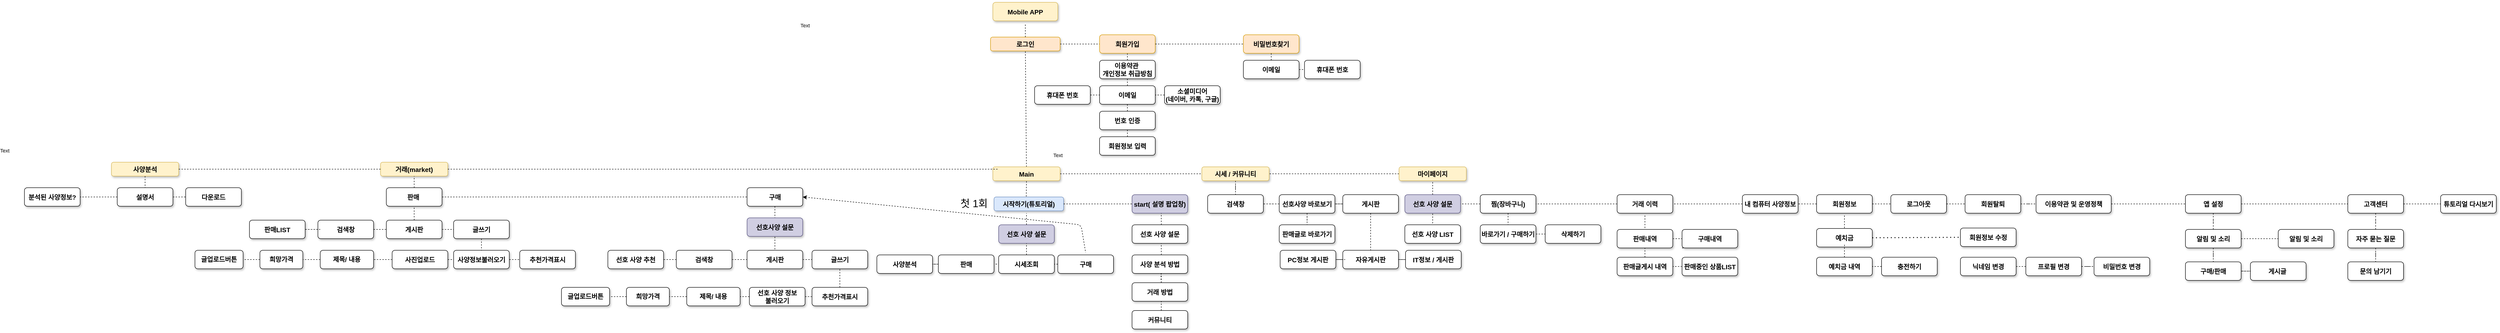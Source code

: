 <mxfile version="20.5.3" type="github">
  <diagram name="Page-1" id="97916047-d0de-89f5-080d-49f4d83e522f">
    <mxGraphModel dx="8329" dy="893" grid="1" gridSize="10" guides="1" tooltips="1" connect="1" arrows="1" fold="1" page="1" pageScale="1.5" pageWidth="1169" pageHeight="827" background="none" math="0" shadow="0">
      <root>
        <mxCell id="0" />
        <mxCell id="1" parent="0" />
        <mxCell id="eFe6NXDTMwuamUTCRNsm-122" value="" style="elbow=vertical;strokeWidth=1;endArrow=none;endFill=0;fontStyle=1;dashed=1;entryX=0.966;entryY=0.5;entryDx=0;entryDy=0;exitX=0;exitY=0.5;exitDx=0;exitDy=0;entryPerimeter=0;" parent="1" source="eFe6NXDTMwuamUTCRNsm-106" target="eFe6NXDTMwuamUTCRNsm-108" edge="1">
          <mxGeometry x="-2792.5" y="344.91" width="100" height="100" as="geometry">
            <mxPoint x="-3184.5" y="400.0" as="sourcePoint" />
            <mxPoint x="-2939.5" y="400.0" as="targetPoint" />
          </mxGeometry>
        </mxCell>
        <mxCell id="eFe6NXDTMwuamUTCRNsm-123" value="Text" style="edgeLabel;html=1;align=center;verticalAlign=middle;resizable=0;points=[];" parent="eFe6NXDTMwuamUTCRNsm-122" vertex="1" connectable="0">
          <mxGeometry relative="1" as="geometry">
            <mxPoint x="-593" y="-40" as="offset" />
          </mxGeometry>
        </mxCell>
        <mxCell id="eFe6NXDTMwuamUTCRNsm-222" value="" style="elbow=vertical;strokeWidth=1;endArrow=none;endFill=0;fontStyle=1;dashed=1;entryX=0.5;entryY=0;entryDx=0;entryDy=0;" parent="1" target="eFe6NXDTMwuamUTCRNsm-221" edge="1">
          <mxGeometry x="-3505" y="105.5" width="100" height="100" as="geometry">
            <mxPoint x="-2452" y="470.0" as="sourcePoint" />
            <mxPoint x="-2652" y="550" as="targetPoint" />
          </mxGeometry>
        </mxCell>
        <mxCell id="-y-6kwbR0MdfTHLYepOf-39" value="" style="edgeStyle=orthogonalEdgeStyle;rounded=0;orthogonalLoop=1;jettySize=auto;html=1;dashed=1;endArrow=none;endFill=0;" edge="1" parent="1">
          <mxGeometry relative="1" as="geometry">
            <mxPoint x="-3385" y="584.83" as="sourcePoint" />
            <mxPoint x="-3397.5" y="584.83" as="targetPoint" />
          </mxGeometry>
        </mxCell>
        <mxCell id="2" value="Mobile APP" style="rounded=1;fillColor=#fff2cc;strokeColor=#d6b656;shadow=1;fontStyle=1;fontSize=14;" parent="1" vertex="1">
          <mxGeometry x="-3400" y="20" width="140" height="40" as="geometry" />
        </mxCell>
        <mxCell id="3" value="로그인" style="rounded=1;shadow=1;fontStyle=1;fontSize=14;fillColor=#ffe6cc;strokeColor=#d79b00;" parent="1" vertex="1">
          <mxGeometry x="-3405" y="95" width="150" height="30" as="geometry" />
        </mxCell>
        <mxCell id="eFe6NXDTMwuamUTCRNsm-61" value="" style="edgeStyle=none;rounded=0;orthogonalLoop=1;jettySize=auto;html=1;dashed=1;strokeWidth=1;endArrow=none;endFill=0;" parent="1" source="4" target="3" edge="1">
          <mxGeometry relative="1" as="geometry" />
        </mxCell>
        <mxCell id="4" value="Main" style="rounded=1;fillColor=#fff2cc;strokeColor=#d6b656;shadow=1;fontStyle=1;fontSize=14;" parent="1" vertex="1">
          <mxGeometry x="-3400" y="375" width="145" height="30" as="geometry" />
        </mxCell>
        <mxCell id="33" value="" style="elbow=vertical;strokeWidth=1;endArrow=none;endFill=0;fontStyle=1;dashed=1;entryX=0;entryY=0.5;entryDx=0;entryDy=0;exitX=1;exitY=0.5;exitDx=0;exitDy=0;" parent="1" source="3" target="7" edge="1">
          <mxGeometry x="-3468" y="100.5" width="100" height="100" as="geometry">
            <mxPoint x="-3180" y="165" as="sourcePoint" />
            <mxPoint x="-3368" y="100.5" as="targetPoint" />
          </mxGeometry>
        </mxCell>
        <mxCell id="eFe6NXDTMwuamUTCRNsm-56" value="Text" style="edgeLabel;html=1;align=center;verticalAlign=middle;resizable=0;points=[];" parent="33" vertex="1" connectable="0">
          <mxGeometry relative="1" as="geometry">
            <mxPoint x="-593" y="-40" as="offset" />
          </mxGeometry>
        </mxCell>
        <mxCell id="eFe6NXDTMwuamUTCRNsm-90" value="" style="edgeStyle=none;rounded=0;orthogonalLoop=1;jettySize=auto;html=1;dashed=1;strokeWidth=1;endArrow=none;endFill=0;" parent="1" source="7" target="eFe6NXDTMwuamUTCRNsm-88" edge="1">
          <mxGeometry relative="1" as="geometry" />
        </mxCell>
        <mxCell id="7" value="회원가입" style="rounded=1;shadow=1;fontStyle=1;fontSize=14;fillColor=#ffe6cc;strokeColor=#d79b00;" parent="1" vertex="1">
          <mxGeometry x="-3170" y="90" width="120" height="40" as="geometry" />
        </mxCell>
        <mxCell id="eFe6NXDTMwuamUTCRNsm-62" value="" style="edgeStyle=none;rounded=0;orthogonalLoop=1;jettySize=auto;html=1;dashed=1;strokeWidth=1;endArrow=none;endFill=0;entryX=0.5;entryY=1;entryDx=0;entryDy=0;" parent="1" source="3" edge="1">
          <mxGeometry relative="1" as="geometry">
            <mxPoint x="-3320" y="170" as="sourcePoint" />
            <mxPoint x="-3330" y="65" as="targetPoint" />
          </mxGeometry>
        </mxCell>
        <mxCell id="eFe6NXDTMwuamUTCRNsm-63" value="시작하기(튜토리얼)" style="rounded=1;shadow=1;fontStyle=1;fontSize=14;fillColor=#dae8fc;strokeColor=#6c8ebf;" parent="1" vertex="1">
          <mxGeometry x="-3397.5" y="440" width="150" height="30" as="geometry" />
        </mxCell>
        <mxCell id="eFe6NXDTMwuamUTCRNsm-64" value="" style="elbow=vertical;strokeWidth=1;endArrow=none;endFill=0;fontStyle=1;dashed=1;entryX=0;entryY=0.5;entryDx=0;entryDy=0;exitX=1;exitY=0.5;exitDx=0;exitDy=0;" parent="1" source="eFe6NXDTMwuamUTCRNsm-63" target="eFe6NXDTMwuamUTCRNsm-66" edge="1">
          <mxGeometry x="-3455.5" y="325.5" width="100" height="100" as="geometry">
            <mxPoint x="-3242.5" y="335" as="sourcePoint" />
            <mxPoint x="-3355.5" y="325.5" as="targetPoint" />
          </mxGeometry>
        </mxCell>
        <mxCell id="eFe6NXDTMwuamUTCRNsm-66" value="start( 설명 팝업창)" style="rounded=1;shadow=1;fontStyle=1;fontSize=14;fillColor=#d0cee2;strokeColor=#56517e;" parent="1" vertex="1">
          <mxGeometry x="-3100" y="435" width="120" height="40" as="geometry" />
        </mxCell>
        <mxCell id="eFe6NXDTMwuamUTCRNsm-67" value="선호 사양 설문" style="rounded=1;shadow=1;fontStyle=1;fontSize=14;" parent="1" vertex="1">
          <mxGeometry x="-3100" y="500" width="120" height="40" as="geometry" />
        </mxCell>
        <mxCell id="eFe6NXDTMwuamUTCRNsm-74" value="" style="edgeStyle=none;rounded=0;orthogonalLoop=1;jettySize=auto;html=1;dashed=1;strokeWidth=1;endArrow=none;endFill=0;" parent="1" edge="1">
          <mxGeometry relative="1" as="geometry">
            <mxPoint x="-3037" y="605.0" as="targetPoint" />
            <mxPoint x="-3037" y="625" as="sourcePoint" />
          </mxGeometry>
        </mxCell>
        <mxCell id="eFe6NXDTMwuamUTCRNsm-68" value="거래 방법" style="rounded=1;shadow=1;fontStyle=1;fontSize=14;" parent="1" vertex="1">
          <mxGeometry x="-3100" y="625" width="120" height="40" as="geometry" />
        </mxCell>
        <mxCell id="eFe6NXDTMwuamUTCRNsm-69" value="커뮤니티" style="rounded=1;shadow=1;fontStyle=1;fontSize=14;" parent="1" vertex="1">
          <mxGeometry x="-3100" y="685" width="120" height="40" as="geometry" />
        </mxCell>
        <mxCell id="eFe6NXDTMwuamUTCRNsm-70" value="" style="edgeStyle=none;rounded=0;orthogonalLoop=1;jettySize=auto;html=1;dashed=1;strokeWidth=1;endArrow=none;endFill=0;entryX=0.5;entryY=1;entryDx=0;entryDy=0;exitX=0.463;exitY=-0.033;exitDx=0;exitDy=0;exitPerimeter=0;" parent="1" source="eFe6NXDTMwuamUTCRNsm-63" target="4" edge="1">
          <mxGeometry relative="1" as="geometry">
            <mxPoint x="-3317.5" y="385" as="sourcePoint" />
            <mxPoint x="-3317.5" y="350" as="targetPoint" />
          </mxGeometry>
        </mxCell>
        <mxCell id="eFe6NXDTMwuamUTCRNsm-71" value="" style="edgeStyle=none;rounded=0;orthogonalLoop=1;jettySize=auto;html=1;dashed=1;strokeWidth=1;endArrow=none;endFill=0;entryX=0.5;entryY=1;entryDx=0;entryDy=0;exitX=0.5;exitY=0;exitDx=0;exitDy=0;" parent="1" edge="1">
          <mxGeometry relative="1" as="geometry">
            <mxPoint x="-3037" y="500" as="sourcePoint" />
            <mxPoint x="-3037" y="475" as="targetPoint" />
            <Array as="points" />
          </mxGeometry>
        </mxCell>
        <mxCell id="eFe6NXDTMwuamUTCRNsm-72" value="" style="edgeStyle=none;rounded=0;orthogonalLoop=1;jettySize=auto;html=1;dashed=1;strokeWidth=1;endArrow=none;endFill=0;entryX=0.5;entryY=1;entryDx=0;entryDy=0;" parent="1" edge="1">
          <mxGeometry relative="1" as="geometry">
            <mxPoint x="-3037" y="625" as="sourcePoint" />
            <mxPoint x="-3037.5" y="605" as="targetPoint" />
            <Array as="points">
              <mxPoint x="-3037.5" y="620" />
            </Array>
          </mxGeometry>
        </mxCell>
        <mxCell id="eFe6NXDTMwuamUTCRNsm-73" value="" style="edgeStyle=none;rounded=0;orthogonalLoop=1;jettySize=auto;html=1;dashed=1;strokeWidth=1;endArrow=none;endFill=0;entryX=0.5;entryY=1;entryDx=0;entryDy=0;exitX=0.5;exitY=0;exitDx=0;exitDy=0;" parent="1" edge="1">
          <mxGeometry relative="1" as="geometry">
            <mxPoint x="-3037" y="685" as="sourcePoint" />
            <mxPoint x="-3037" y="665" as="targetPoint" />
            <Array as="points" />
          </mxGeometry>
        </mxCell>
        <mxCell id="eFe6NXDTMwuamUTCRNsm-75" value="이메일" style="rounded=1;shadow=1;fontStyle=1;fontSize=14;" parent="1" vertex="1">
          <mxGeometry x="-3170" y="200" width="120" height="40" as="geometry" />
        </mxCell>
        <mxCell id="eFe6NXDTMwuamUTCRNsm-76" value="휴대폰 번호" style="rounded=1;shadow=1;fontStyle=1;fontSize=14;" parent="1" vertex="1">
          <mxGeometry x="-3310" y="200" width="120" height="40" as="geometry" />
        </mxCell>
        <mxCell id="eFe6NXDTMwuamUTCRNsm-77" value="" style="edgeStyle=none;rounded=0;orthogonalLoop=1;jettySize=auto;html=1;dashed=1;strokeWidth=1;endArrow=none;endFill=0;entryX=1;entryY=0.5;entryDx=0;entryDy=0;" parent="1" source="eFe6NXDTMwuamUTCRNsm-78" target="eFe6NXDTMwuamUTCRNsm-75" edge="1">
          <mxGeometry relative="1" as="geometry" />
        </mxCell>
        <mxCell id="eFe6NXDTMwuamUTCRNsm-78" value="소셜미디어&#xa;(네이버, 카톡, 구글)" style="rounded=1;shadow=1;fontStyle=1;fontSize=14;" parent="1" vertex="1">
          <mxGeometry x="-3030" y="200" width="120" height="40" as="geometry" />
        </mxCell>
        <mxCell id="eFe6NXDTMwuamUTCRNsm-80" value="" style="edgeStyle=none;rounded=0;orthogonalLoop=1;jettySize=auto;html=1;dashed=1;strokeWidth=1;endArrow=none;endFill=0;entryX=0;entryY=0.5;entryDx=0;entryDy=0;exitX=1;exitY=0.5;exitDx=0;exitDy=0;" parent="1" source="eFe6NXDTMwuamUTCRNsm-76" target="eFe6NXDTMwuamUTCRNsm-75" edge="1">
          <mxGeometry relative="1" as="geometry">
            <mxPoint x="-3330.55" y="204.01" as="sourcePoint" />
            <mxPoint x="-3330" y="170" as="targetPoint" />
            <Array as="points" />
          </mxGeometry>
        </mxCell>
        <mxCell id="eFe6NXDTMwuamUTCRNsm-83" value="" style="edgeStyle=none;rounded=0;orthogonalLoop=1;jettySize=auto;html=1;dashed=1;strokeWidth=1;endArrow=none;endFill=0;exitX=0.5;exitY=0;exitDx=0;exitDy=0;" parent="1" source="eFe6NXDTMwuamUTCRNsm-75" edge="1">
          <mxGeometry relative="1" as="geometry">
            <mxPoint x="-3110" y="145" as="sourcePoint" />
            <mxPoint x="-3110" y="165" as="targetPoint" />
            <Array as="points" />
          </mxGeometry>
        </mxCell>
        <mxCell id="eFe6NXDTMwuamUTCRNsm-84" value="" style="elbow=vertical;strokeWidth=1;endArrow=none;endFill=0;fontStyle=1;dashed=1;entryX=0;entryY=0.5;entryDx=0;entryDy=0;exitX=1;exitY=0.5;exitDx=0;exitDy=0;" parent="1" target="eFe6NXDTMwuamUTCRNsm-86" edge="1">
          <mxGeometry x="-3263" y="100.5" width="100" height="100" as="geometry">
            <mxPoint x="-3050" y="110" as="sourcePoint" />
            <mxPoint x="-3163" y="100.5" as="targetPoint" />
          </mxGeometry>
        </mxCell>
        <mxCell id="eFe6NXDTMwuamUTCRNsm-85" value="첫 1회" style="edgeLabel;html=1;align=center;verticalAlign=middle;resizable=0;points=[];fontSize=22;" parent="eFe6NXDTMwuamUTCRNsm-84" vertex="1" connectable="0">
          <mxGeometry relative="1" as="geometry">
            <mxPoint x="-486" y="345" as="offset" />
          </mxGeometry>
        </mxCell>
        <mxCell id="eFe6NXDTMwuamUTCRNsm-86" value="비밀번호찾기" style="rounded=1;shadow=1;fontStyle=1;fontSize=14;fillColor=#ffe6cc;strokeColor=#d79b00;" parent="1" vertex="1">
          <mxGeometry x="-2860" y="90" width="120" height="40" as="geometry" />
        </mxCell>
        <mxCell id="eFe6NXDTMwuamUTCRNsm-88" value="이용약관 &#xa;개인정보 취급방침" style="rounded=1;shadow=1;fontStyle=1;fontSize=14;" parent="1" vertex="1">
          <mxGeometry x="-3170" y="145" width="120" height="40" as="geometry" />
        </mxCell>
        <mxCell id="eFe6NXDTMwuamUTCRNsm-89" value="" style="edgeStyle=none;rounded=0;orthogonalLoop=1;jettySize=auto;html=1;dashed=1;strokeWidth=1;endArrow=none;endFill=0;exitX=0.5;exitY=0;exitDx=0;exitDy=0;" parent="1" source="eFe6NXDTMwuamUTCRNsm-88" edge="1">
          <mxGeometry relative="1" as="geometry">
            <mxPoint x="-3110" y="130" as="sourcePoint" />
            <mxPoint x="-3110" y="135" as="targetPoint" />
            <Array as="points" />
          </mxGeometry>
        </mxCell>
        <mxCell id="eFe6NXDTMwuamUTCRNsm-93" value="이메일" style="rounded=1;shadow=1;fontStyle=1;fontSize=14;" parent="1" vertex="1">
          <mxGeometry x="-2860" y="145" width="120" height="40" as="geometry" />
        </mxCell>
        <mxCell id="eFe6NXDTMwuamUTCRNsm-94" value="휴대폰 번호" style="rounded=1;shadow=1;fontStyle=1;fontSize=14;" parent="1" vertex="1">
          <mxGeometry x="-2728.25" y="145" width="120" height="40" as="geometry" />
        </mxCell>
        <mxCell id="eFe6NXDTMwuamUTCRNsm-96" value="" style="edgeStyle=none;rounded=0;orthogonalLoop=1;jettySize=auto;html=1;dashed=1;strokeWidth=1;endArrow=none;endFill=0;exitX=0.5;exitY=0;exitDx=0;exitDy=0;entryX=0.5;entryY=1;entryDx=0;entryDy=0;" parent="1" source="eFe6NXDTMwuamUTCRNsm-93" target="eFe6NXDTMwuamUTCRNsm-86" edge="1">
          <mxGeometry relative="1" as="geometry">
            <mxPoint x="-2995" y="210" as="sourcePoint" />
            <mxPoint x="-2995" y="175" as="targetPoint" />
            <Array as="points" />
          </mxGeometry>
        </mxCell>
        <mxCell id="eFe6NXDTMwuamUTCRNsm-97" value="번호 인증" style="rounded=1;shadow=1;fontStyle=1;fontSize=14;" parent="1" vertex="1">
          <mxGeometry x="-3170" y="255" width="120" height="40" as="geometry" />
        </mxCell>
        <mxCell id="eFe6NXDTMwuamUTCRNsm-100" value="회원정보 입력" style="rounded=1;shadow=1;fontStyle=1;fontSize=14;" parent="1" vertex="1">
          <mxGeometry x="-3170" y="310" width="120" height="40" as="geometry" />
        </mxCell>
        <mxCell id="eFe6NXDTMwuamUTCRNsm-101" value="" style="edgeStyle=none;rounded=0;orthogonalLoop=1;jettySize=auto;html=1;dashed=1;strokeWidth=1;endArrow=none;endFill=0;entryX=0.5;entryY=1;entryDx=0;entryDy=0;exitX=0.5;exitY=0;exitDx=0;exitDy=0;" parent="1" source="eFe6NXDTMwuamUTCRNsm-100" edge="1">
          <mxGeometry relative="1" as="geometry">
            <mxPoint x="-3330.55" y="259.01" as="sourcePoint" />
            <mxPoint x="-3110" y="295" as="targetPoint" />
            <Array as="points" />
          </mxGeometry>
        </mxCell>
        <mxCell id="eFe6NXDTMwuamUTCRNsm-103" value="" style="edgeStyle=none;rounded=0;orthogonalLoop=1;jettySize=auto;html=1;dashed=1;strokeWidth=1;endArrow=none;endFill=0;exitX=0.5;exitY=0;exitDx=0;exitDy=0;entryX=0.5;entryY=1;entryDx=0;entryDy=0;" parent="1" source="eFe6NXDTMwuamUTCRNsm-97" target="eFe6NXDTMwuamUTCRNsm-75" edge="1">
          <mxGeometry relative="1" as="geometry">
            <mxPoint x="-3030" y="295" as="sourcePoint" />
            <mxPoint x="-2950" y="295" as="targetPoint" />
            <Array as="points" />
          </mxGeometry>
        </mxCell>
        <mxCell id="eFe6NXDTMwuamUTCRNsm-104" value="" style="edgeStyle=none;rounded=0;orthogonalLoop=1;jettySize=auto;html=1;dashed=1;strokeWidth=1;endArrow=none;endFill=0;exitX=1;exitY=0.5;exitDx=0;exitDy=0;entryX=0;entryY=0.5;entryDx=0;entryDy=0;" parent="1" source="eFe6NXDTMwuamUTCRNsm-93" target="eFe6NXDTMwuamUTCRNsm-94" edge="1">
          <mxGeometry relative="1" as="geometry">
            <mxPoint x="-2790.0" y="155" as="sourcePoint" />
            <mxPoint x="-2790.0" y="140" as="targetPoint" />
            <Array as="points" />
          </mxGeometry>
        </mxCell>
        <mxCell id="eFe6NXDTMwuamUTCRNsm-105" value="거래(market)" style="rounded=1;fillColor=#fff2cc;strokeColor=#d6b656;shadow=1;fontStyle=1;fontSize=14;" parent="1" vertex="1">
          <mxGeometry x="-4719.78" y="365" width="145" height="30" as="geometry" />
        </mxCell>
        <mxCell id="eFe6NXDTMwuamUTCRNsm-106" value="마이페이지" style="rounded=1;fillColor=#fff2cc;strokeColor=#d6b656;shadow=1;fontStyle=1;fontSize=14;" parent="1" vertex="1">
          <mxGeometry x="-2524.5" y="375" width="145" height="30" as="geometry" />
        </mxCell>
        <mxCell id="eFe6NXDTMwuamUTCRNsm-107" value="사양분석" style="rounded=1;fillColor=#fff2cc;strokeColor=#d6b656;shadow=1;fontStyle=1;fontSize=14;" parent="1" vertex="1">
          <mxGeometry x="-5299.78" y="365" width="145" height="30" as="geometry" />
        </mxCell>
        <mxCell id="URNRII1w7KCXuAZZDhyS-51" value="" style="edgeStyle=orthogonalEdgeStyle;rounded=0;orthogonalLoop=1;jettySize=auto;html=1;dashed=1;endArrow=none;endFill=0;" parent="1" source="eFe6NXDTMwuamUTCRNsm-108" target="URNRII1w7KCXuAZZDhyS-50" edge="1">
          <mxGeometry relative="1" as="geometry" />
        </mxCell>
        <mxCell id="eFe6NXDTMwuamUTCRNsm-108" value="시세 / 커뮤니티" style="rounded=1;fillColor=#fff2cc;strokeColor=#d6b656;shadow=1;fontStyle=1;fontSize=14;" parent="1" vertex="1">
          <mxGeometry x="-2949.5" y="375" width="145" height="30" as="geometry" />
        </mxCell>
        <mxCell id="eFe6NXDTMwuamUTCRNsm-114" value="사양 분석 방법" style="rounded=1;shadow=1;fontStyle=1;fontSize=14;" parent="1" vertex="1">
          <mxGeometry x="-3100" y="565" width="120" height="40" as="geometry" />
        </mxCell>
        <mxCell id="eFe6NXDTMwuamUTCRNsm-115" value="" style="edgeStyle=none;rounded=0;orthogonalLoop=1;jettySize=auto;html=1;dashed=1;strokeWidth=1;endArrow=none;endFill=0;entryX=0.5;entryY=1;entryDx=0;entryDy=0;exitX=0.5;exitY=0;exitDx=0;exitDy=0;" parent="1" edge="1">
          <mxGeometry relative="1" as="geometry">
            <mxPoint x="-3037" y="565" as="sourcePoint" />
            <mxPoint x="-3037" y="540.0" as="targetPoint" />
            <Array as="points" />
          </mxGeometry>
        </mxCell>
        <mxCell id="eFe6NXDTMwuamUTCRNsm-116" value="" style="elbow=vertical;strokeWidth=1;endArrow=none;endFill=0;fontStyle=1;dashed=1;" parent="1" source="eFe6NXDTMwuamUTCRNsm-107" target="eFe6NXDTMwuamUTCRNsm-105" edge="1">
          <mxGeometry x="-4495.28" y="325.5" width="100" height="100" as="geometry">
            <mxPoint x="-4879.78" y="380" as="sourcePoint" />
            <mxPoint x="-4739.78" y="380.0" as="targetPoint" />
          </mxGeometry>
        </mxCell>
        <mxCell id="eFe6NXDTMwuamUTCRNsm-117" value="Text" style="edgeLabel;html=1;align=center;verticalAlign=middle;resizable=0;points=[];" parent="eFe6NXDTMwuamUTCRNsm-116" vertex="1" connectable="0">
          <mxGeometry relative="1" as="geometry">
            <mxPoint x="-593" y="-40" as="offset" />
          </mxGeometry>
        </mxCell>
        <mxCell id="eFe6NXDTMwuamUTCRNsm-118" value="" style="elbow=vertical;strokeWidth=1;endArrow=none;endFill=0;fontStyle=1;dashed=1;exitX=1;exitY=0.5;exitDx=0;exitDy=0;" parent="1" source="eFe6NXDTMwuamUTCRNsm-105" edge="1">
          <mxGeometry x="-3160.5" y="334.91" width="100" height="100" as="geometry">
            <mxPoint x="-3545" y="389.41" as="sourcePoint" />
            <mxPoint x="-3390" y="380" as="targetPoint" />
            <Array as="points">
              <mxPoint x="-3410" y="380" />
            </Array>
          </mxGeometry>
        </mxCell>
        <mxCell id="eFe6NXDTMwuamUTCRNsm-120" value="" style="elbow=vertical;strokeWidth=1;endArrow=none;endFill=0;fontStyle=1;dashed=1;entryX=0;entryY=0.5;entryDx=0;entryDy=0;" parent="1" source="4" target="eFe6NXDTMwuamUTCRNsm-108" edge="1">
          <mxGeometry x="-2863" y="334.91" width="100" height="100" as="geometry">
            <mxPoint x="-3250" y="390" as="sourcePoint" />
            <mxPoint x="-3107.5" y="389.41" as="targetPoint" />
          </mxGeometry>
        </mxCell>
        <mxCell id="eFe6NXDTMwuamUTCRNsm-124" value="선호 사양 설문" style="rounded=1;shadow=1;fontStyle=1;fontSize=14;fillColor=#d0cee2;strokeColor=#56517e;" parent="1" vertex="1">
          <mxGeometry x="-3387.5" y="500" width="120" height="40" as="geometry" />
        </mxCell>
        <mxCell id="eFe6NXDTMwuamUTCRNsm-125" value="" style="edgeStyle=none;rounded=0;orthogonalLoop=1;jettySize=auto;html=1;dashed=1;strokeWidth=1;endArrow=none;endFill=0;exitX=0;exitY=0.5;exitDx=0;exitDy=0;" parent="1" source="eFe6NXDTMwuamUTCRNsm-126" edge="1" target="eFe6NXDTMwuamUTCRNsm-131">
          <mxGeometry relative="1" as="geometry">
            <mxPoint x="-3327.5" y="605.0" as="targetPoint" />
          </mxGeometry>
        </mxCell>
        <mxCell id="eFe6NXDTMwuamUTCRNsm-126" value="구매" style="rounded=1;shadow=1;fontStyle=1;fontSize=14;" parent="1" vertex="1">
          <mxGeometry x="-3260" y="565" width="120" height="40" as="geometry" />
        </mxCell>
        <mxCell id="URNRII1w7KCXuAZZDhyS-84" value="" style="edgeStyle=orthogonalEdgeStyle;rounded=0;orthogonalLoop=1;jettySize=auto;html=1;dashed=1;endArrow=none;endFill=0;" parent="1" source="eFe6NXDTMwuamUTCRNsm-127" target="URNRII1w7KCXuAZZDhyS-83" edge="1">
          <mxGeometry relative="1" as="geometry" />
        </mxCell>
        <mxCell id="eFe6NXDTMwuamUTCRNsm-127" value="판매" style="rounded=1;shadow=1;fontStyle=1;fontSize=14;" parent="1" vertex="1">
          <mxGeometry x="-3517.5" y="565" width="120" height="40" as="geometry" />
        </mxCell>
        <mxCell id="eFe6NXDTMwuamUTCRNsm-128" value="" style="edgeStyle=none;rounded=0;orthogonalLoop=1;jettySize=auto;html=1;dashed=1;strokeWidth=1;endArrow=none;endFill=0;entryX=0.5;entryY=1;entryDx=0;entryDy=0;exitX=0.5;exitY=0;exitDx=0;exitDy=0;" parent="1" source="eFe6NXDTMwuamUTCRNsm-124" edge="1">
          <mxGeometry relative="1" as="geometry">
            <mxPoint x="-3548.05" y="449.01" as="sourcePoint" />
            <mxPoint x="-3327.5" y="475.0" as="targetPoint" />
            <Array as="points" />
          </mxGeometry>
        </mxCell>
        <mxCell id="eFe6NXDTMwuamUTCRNsm-131" value="시세조회" style="rounded=1;shadow=1;fontStyle=1;fontSize=14;" parent="1" vertex="1">
          <mxGeometry x="-3387.5" y="565" width="120" height="40" as="geometry" />
        </mxCell>
        <mxCell id="eFe6NXDTMwuamUTCRNsm-132" value="" style="edgeStyle=none;rounded=0;orthogonalLoop=1;jettySize=auto;html=1;dashed=1;strokeWidth=1;endArrow=none;endFill=0;entryX=0.5;entryY=1;entryDx=0;entryDy=0;exitX=0.5;exitY=0;exitDx=0;exitDy=0;" parent="1" source="eFe6NXDTMwuamUTCRNsm-131" edge="1">
          <mxGeometry relative="1" as="geometry">
            <mxPoint x="-3548.05" y="514.01" as="sourcePoint" />
            <mxPoint x="-3327.5" y="540.0" as="targetPoint" />
            <Array as="points" />
          </mxGeometry>
        </mxCell>
        <mxCell id="eFe6NXDTMwuamUTCRNsm-133" value="선호 사양 설문" style="rounded=1;shadow=1;fontStyle=1;fontSize=14;fillColor=#d0cee2;strokeColor=#56517e;" parent="1" vertex="1">
          <mxGeometry x="-2512" y="435" width="120" height="40" as="geometry" />
        </mxCell>
        <mxCell id="eFe6NXDTMwuamUTCRNsm-134" value="" style="edgeStyle=none;rounded=0;orthogonalLoop=1;jettySize=auto;html=1;dashed=1;strokeWidth=1;endArrow=none;endFill=0;entryX=1;entryY=0.5;entryDx=0;entryDy=0;" parent="1" source="eFe6NXDTMwuamUTCRNsm-135" target="eFe6NXDTMwuamUTCRNsm-140" edge="1">
          <mxGeometry relative="1" as="geometry">
            <mxPoint x="-2522" y="535.0" as="targetPoint" />
          </mxGeometry>
        </mxCell>
        <mxCell id="eFe6NXDTMwuamUTCRNsm-135" value="거래 이력" style="rounded=1;shadow=1;fontStyle=1;fontSize=14;" parent="1" vertex="1">
          <mxGeometry x="-2054.5" y="435" width="120" height="40" as="geometry" />
        </mxCell>
        <mxCell id="URNRII1w7KCXuAZZDhyS-44" value="" style="edgeStyle=orthogonalEdgeStyle;rounded=0;orthogonalLoop=1;jettySize=auto;html=1;dashed=1;endArrow=none;endFill=0;" parent="1" source="eFe6NXDTMwuamUTCRNsm-136" target="URNRII1w7KCXuAZZDhyS-42" edge="1">
          <mxGeometry relative="1" as="geometry" />
        </mxCell>
        <mxCell id="eFe6NXDTMwuamUTCRNsm-136" value="회원정보" style="rounded=1;shadow=1;fontStyle=1;fontSize=14;" parent="1" vertex="1">
          <mxGeometry x="-1624.5" y="435" width="120" height="40" as="geometry" />
        </mxCell>
        <mxCell id="eFe6NXDTMwuamUTCRNsm-137" value="" style="edgeStyle=none;rounded=0;orthogonalLoop=1;jettySize=auto;html=1;dashed=1;strokeWidth=1;endArrow=none;endFill=0;entryX=0.5;entryY=1;entryDx=0;entryDy=0;exitX=0.5;exitY=0;exitDx=0;exitDy=0;" parent="1" source="eFe6NXDTMwuamUTCRNsm-133" edge="1">
          <mxGeometry relative="1" as="geometry">
            <mxPoint x="-2672.55" y="379.01" as="sourcePoint" />
            <mxPoint x="-2452" y="405.0" as="targetPoint" />
            <Array as="points" />
          </mxGeometry>
        </mxCell>
        <mxCell id="eFe6NXDTMwuamUTCRNsm-139" value="" style="edgeStyle=none;rounded=0;orthogonalLoop=1;jettySize=auto;html=1;dashed=1;strokeWidth=1;endArrow=none;endFill=0;entryX=1;entryY=0.5;entryDx=0;entryDy=0;exitX=0;exitY=0.5;exitDx=0;exitDy=0;" parent="1" source="eFe6NXDTMwuamUTCRNsm-136" target="eFe6NXDTMwuamUTCRNsm-155" edge="1">
          <mxGeometry relative="1" as="geometry">
            <mxPoint x="-1754.5" y="455" as="sourcePoint" />
            <mxPoint x="-1814.5" y="460" as="targetPoint" />
            <Array as="points" />
          </mxGeometry>
        </mxCell>
        <mxCell id="eFe6NXDTMwuamUTCRNsm-140" value="찜(장바구니)" style="rounded=1;shadow=1;fontStyle=1;fontSize=14;" parent="1" vertex="1">
          <mxGeometry x="-2349.5" y="435" width="120" height="40" as="geometry" />
        </mxCell>
        <mxCell id="eFe6NXDTMwuamUTCRNsm-141" value="" style="edgeStyle=none;rounded=0;orthogonalLoop=1;jettySize=auto;html=1;dashed=1;strokeWidth=1;endArrow=none;endFill=0;exitX=0;exitY=0.5;exitDx=0;exitDy=0;entryX=1;entryY=0.5;entryDx=0;entryDy=0;" parent="1" source="eFe6NXDTMwuamUTCRNsm-140" target="eFe6NXDTMwuamUTCRNsm-133" edge="1">
          <mxGeometry relative="1" as="geometry">
            <mxPoint x="-2672.55" y="444.01" as="sourcePoint" />
            <mxPoint x="-2384.5" y="450" as="targetPoint" />
            <Array as="points" />
          </mxGeometry>
        </mxCell>
        <mxCell id="eFe6NXDTMwuamUTCRNsm-142" value="판매내역" style="rounded=1;shadow=1;fontStyle=1;fontSize=14;" parent="1" vertex="1">
          <mxGeometry x="-2054.5" y="510" width="120" height="40" as="geometry" />
        </mxCell>
        <mxCell id="eFe6NXDTMwuamUTCRNsm-143" value="" style="elbow=vertical;strokeWidth=1;endArrow=none;endFill=0;fontStyle=1;dashed=1;entryX=0.5;entryY=0;entryDx=0;entryDy=0;" parent="1" target="eFe6NXDTMwuamUTCRNsm-142" edge="1">
          <mxGeometry x="-3047.5" y="115.5" width="100" height="100" as="geometry">
            <mxPoint x="-1994.5" y="480" as="sourcePoint" />
            <mxPoint x="-2194.5" y="560" as="targetPoint" />
          </mxGeometry>
        </mxCell>
        <mxCell id="eFe6NXDTMwuamUTCRNsm-145" value="구매내역" style="rounded=1;shadow=1;fontStyle=1;fontSize=14;" parent="1" vertex="1">
          <mxGeometry x="-1914.5" y="510" width="120" height="40" as="geometry" />
        </mxCell>
        <mxCell id="eFe6NXDTMwuamUTCRNsm-146" value="" style="elbow=vertical;strokeWidth=1;endArrow=none;endFill=0;fontStyle=1;dashed=1;entryX=0;entryY=0.5;entryDx=0;entryDy=0;exitX=1;exitY=0.5;exitDx=0;exitDy=0;" parent="1" target="eFe6NXDTMwuamUTCRNsm-145" edge="1">
          <mxGeometry x="-2660" y="65.5" width="100" height="100" as="geometry">
            <mxPoint x="-1934.5" y="530.0" as="sourcePoint" />
            <mxPoint x="-2257" y="75" as="targetPoint" />
          </mxGeometry>
        </mxCell>
        <mxCell id="eFe6NXDTMwuamUTCRNsm-148" value="판매글게시 내역" style="rounded=1;shadow=1;fontStyle=1;fontSize=14;" parent="1" vertex="1">
          <mxGeometry x="-2054.5" y="570" width="120" height="40" as="geometry" />
        </mxCell>
        <mxCell id="eFe6NXDTMwuamUTCRNsm-149" value="" style="edgeStyle=none;rounded=0;orthogonalLoop=1;jettySize=auto;html=1;dashed=1;strokeWidth=1;endArrow=none;endFill=0;entryX=0.5;entryY=1;entryDx=0;entryDy=0;exitX=0.5;exitY=0;exitDx=0;exitDy=0;" parent="1" source="eFe6NXDTMwuamUTCRNsm-148" edge="1">
          <mxGeometry relative="1" as="geometry">
            <mxPoint x="-1974.5" y="470" as="sourcePoint" />
            <mxPoint x="-1994.5" y="550.0" as="targetPoint" />
            <Array as="points" />
          </mxGeometry>
        </mxCell>
        <mxCell id="eFe6NXDTMwuamUTCRNsm-150" value="판매중인 상품LIST" style="rounded=1;shadow=1;fontStyle=1;fontSize=14;" parent="1" vertex="1">
          <mxGeometry x="-1914.5" y="570" width="120" height="40" as="geometry" />
        </mxCell>
        <mxCell id="eFe6NXDTMwuamUTCRNsm-151" value="" style="edgeStyle=none;rounded=0;orthogonalLoop=1;jettySize=auto;html=1;dashed=1;strokeWidth=1;endArrow=none;endFill=0;entryX=1;entryY=0.5;entryDx=0;entryDy=0;exitX=0;exitY=0.5;exitDx=0;exitDy=0;" parent="1" source="eFe6NXDTMwuamUTCRNsm-150" target="eFe6NXDTMwuamUTCRNsm-148" edge="1">
          <mxGeometry relative="1" as="geometry">
            <mxPoint x="-1834.5" y="470" as="sourcePoint" />
            <mxPoint x="-1854.5" y="550.0" as="targetPoint" />
            <Array as="points" />
          </mxGeometry>
        </mxCell>
        <mxCell id="eFe6NXDTMwuamUTCRNsm-152" value="예치금" style="rounded=1;shadow=1;fontStyle=1;fontSize=14;" parent="1" vertex="1">
          <mxGeometry x="-1624.5" y="508" width="120" height="40" as="geometry" />
        </mxCell>
        <mxCell id="eFe6NXDTMwuamUTCRNsm-153" value="" style="elbow=vertical;strokeWidth=1;endArrow=none;endFill=0;fontStyle=1;dashed=1;entryX=0.5;entryY=0;entryDx=0;entryDy=0;" parent="1" target="eFe6NXDTMwuamUTCRNsm-152" edge="1">
          <mxGeometry x="-2730" y="205.5" width="100" height="100" as="geometry">
            <mxPoint x="-1564.5" y="480" as="sourcePoint" />
            <mxPoint x="-2327" y="215" as="targetPoint" />
          </mxGeometry>
        </mxCell>
        <mxCell id="eFe6NXDTMwuamUTCRNsm-155" value="내 컴퓨터 사양정보" style="rounded=1;shadow=1;fontStyle=1;fontSize=14;" parent="1" vertex="1">
          <mxGeometry x="-1784.5" y="435" width="120" height="40" as="geometry" />
        </mxCell>
        <mxCell id="eFe6NXDTMwuamUTCRNsm-156" value="" style="edgeStyle=none;rounded=0;orthogonalLoop=1;jettySize=auto;html=1;dashed=1;strokeWidth=1;endArrow=none;endFill=0;exitX=0;exitY=0.5;exitDx=0;exitDy=0;" parent="1" source="eFe6NXDTMwuamUTCRNsm-155" edge="1">
          <mxGeometry relative="1" as="geometry">
            <mxPoint x="-1934.5" y="455" as="targetPoint" />
            <mxPoint x="-2044.5" y="465.0" as="sourcePoint" />
          </mxGeometry>
        </mxCell>
        <mxCell id="URNRII1w7KCXuAZZDhyS-81" value="" style="edgeStyle=orthogonalEdgeStyle;rounded=0;orthogonalLoop=1;jettySize=auto;html=1;dashed=1;endArrow=none;endFill=0;" parent="1" source="eFe6NXDTMwuamUTCRNsm-157" target="URNRII1w7KCXuAZZDhyS-80" edge="1">
          <mxGeometry relative="1" as="geometry" />
        </mxCell>
        <mxCell id="eFe6NXDTMwuamUTCRNsm-157" value="설명서" style="rounded=1;shadow=1;fontStyle=1;fontSize=14;" parent="1" vertex="1">
          <mxGeometry x="-5287.28" y="420" width="120" height="40" as="geometry" />
        </mxCell>
        <mxCell id="eFe6NXDTMwuamUTCRNsm-158" value="" style="edgeStyle=none;rounded=0;orthogonalLoop=1;jettySize=auto;html=1;dashed=1;strokeWidth=1;endArrow=none;endFill=0;entryX=0;entryY=0.5;entryDx=0;entryDy=0;exitX=1;exitY=0.5;exitDx=0;exitDy=0;" parent="1" source="eFe6NXDTMwuamUTCRNsm-157" target="eFe6NXDTMwuamUTCRNsm-159" edge="1">
          <mxGeometry relative="1" as="geometry">
            <mxPoint x="-5207.28" y="320" as="sourcePoint" />
            <mxPoint x="-5227.28" y="400.0" as="targetPoint" />
            <Array as="points" />
          </mxGeometry>
        </mxCell>
        <mxCell id="eFe6NXDTMwuamUTCRNsm-159" value="다운로드" style="rounded=1;shadow=1;fontStyle=1;fontSize=14;" parent="1" vertex="1">
          <mxGeometry x="-5139.78" y="420" width="120" height="40" as="geometry" />
        </mxCell>
        <mxCell id="eFe6NXDTMwuamUTCRNsm-160" value="" style="edgeStyle=none;rounded=0;orthogonalLoop=1;jettySize=auto;html=1;dashed=1;strokeWidth=1;endArrow=none;endFill=0;exitX=0.5;exitY=1;exitDx=0;exitDy=0;entryX=0.5;entryY=0;entryDx=0;entryDy=0;" parent="1" source="eFe6NXDTMwuamUTCRNsm-107" target="eFe6NXDTMwuamUTCRNsm-157" edge="1">
          <mxGeometry relative="1" as="geometry">
            <mxPoint x="-5157.28" y="450.0" as="sourcePoint" />
            <mxPoint x="-5226.78" y="415" as="targetPoint" />
            <Array as="points" />
          </mxGeometry>
        </mxCell>
        <mxCell id="eFe6NXDTMwuamUTCRNsm-161" value="" style="elbow=vertical;strokeWidth=1;endArrow=none;endFill=0;fontStyle=1;dashed=1;entryX=0.5;entryY=1;entryDx=0;entryDy=0;exitX=0.5;exitY=0;exitDx=0;exitDy=0;" parent="1" source="eFe6NXDTMwuamUTCRNsm-163" target="eFe6NXDTMwuamUTCRNsm-105" edge="1">
          <mxGeometry x="-4645.28" y="335.5" width="100" height="100" as="geometry">
            <mxPoint x="-4649.78" y="415" as="sourcePoint" />
            <mxPoint x="-4709.78" y="390.0" as="targetPoint" />
          </mxGeometry>
        </mxCell>
        <mxCell id="eFe6NXDTMwuamUTCRNsm-163" value="판매 " style="rounded=1;shadow=1;fontStyle=1;fontSize=14;" parent="1" vertex="1">
          <mxGeometry x="-4707.28" y="420" width="120" height="40" as="geometry" />
        </mxCell>
        <mxCell id="eFe6NXDTMwuamUTCRNsm-164" value="" style="edgeStyle=none;rounded=0;orthogonalLoop=1;jettySize=auto;html=1;dashed=1;strokeWidth=1;endArrow=none;endFill=0;entryX=0;entryY=0.5;entryDx=0;entryDy=0;exitX=1;exitY=0.5;exitDx=0;exitDy=0;" parent="1" source="eFe6NXDTMwuamUTCRNsm-163" target="eFe6NXDTMwuamUTCRNsm-165" edge="1">
          <mxGeometry relative="1" as="geometry">
            <mxPoint x="-4419.78" y="325" as="sourcePoint" />
            <mxPoint x="-4149.78" y="440.0" as="targetPoint" />
            <Array as="points" />
          </mxGeometry>
        </mxCell>
        <mxCell id="eFe6NXDTMwuamUTCRNsm-196" value="" style="edgeStyle=none;rounded=0;orthogonalLoop=1;jettySize=auto;html=1;dashed=1;strokeWidth=1;endArrow=none;endFill=0;entryX=0.5;entryY=0;entryDx=0;entryDy=0;" parent="1" source="eFe6NXDTMwuamUTCRNsm-165" target="eFe6NXDTMwuamUTCRNsm-188" edge="1">
          <mxGeometry relative="1" as="geometry" />
        </mxCell>
        <mxCell id="eFe6NXDTMwuamUTCRNsm-165" value="구매" style="rounded=1;shadow=1;fontStyle=1;fontSize=14;" parent="1" vertex="1">
          <mxGeometry x="-3929.78" y="420" width="120" height="40" as="geometry" />
        </mxCell>
        <mxCell id="eFe6NXDTMwuamUTCRNsm-166" value="" style="elbow=vertical;strokeWidth=1;endArrow=none;endFill=0;fontStyle=1;dashed=1;entryX=0.5;entryY=1;entryDx=0;entryDy=0;exitX=0.5;exitY=0;exitDx=0;exitDy=0;" parent="1" source="eFe6NXDTMwuamUTCRNsm-168" target="eFe6NXDTMwuamUTCRNsm-163" edge="1">
          <mxGeometry x="-4645.28" y="405.5" width="100" height="100" as="geometry">
            <mxPoint x="-4649.78" y="485" as="sourcePoint" />
            <mxPoint x="-4647.28" y="465.0" as="targetPoint" />
          </mxGeometry>
        </mxCell>
        <mxCell id="eFe6NXDTMwuamUTCRNsm-168" value="게시판" style="rounded=1;shadow=1;fontStyle=1;fontSize=14;" parent="1" vertex="1">
          <mxGeometry x="-4707.28" y="490" width="120" height="40" as="geometry" />
        </mxCell>
        <mxCell id="eFe6NXDTMwuamUTCRNsm-169" value="" style="edgeStyle=none;rounded=0;orthogonalLoop=1;jettySize=auto;html=1;dashed=1;strokeWidth=1;endArrow=none;endFill=0;entryX=0;entryY=0.5;entryDx=0;entryDy=0;exitX=1;exitY=0.5;exitDx=0;exitDy=0;" parent="1" source="eFe6NXDTMwuamUTCRNsm-168" target="eFe6NXDTMwuamUTCRNsm-170" edge="1">
          <mxGeometry relative="1" as="geometry">
            <mxPoint x="-4629.78" y="395" as="sourcePoint" />
            <mxPoint x="-4649.78" y="475.0" as="targetPoint" />
            <Array as="points" />
          </mxGeometry>
        </mxCell>
        <mxCell id="eFe6NXDTMwuamUTCRNsm-170" value="글쓰기" style="rounded=1;shadow=1;fontStyle=1;fontSize=14;" parent="1" vertex="1">
          <mxGeometry x="-4562.28" y="490" width="120" height="40" as="geometry" />
        </mxCell>
        <mxCell id="eFe6NXDTMwuamUTCRNsm-171" value="" style="edgeStyle=none;rounded=0;orthogonalLoop=1;jettySize=auto;html=1;dashed=1;strokeWidth=1;endArrow=none;endFill=0;entryX=0;entryY=0.5;entryDx=0;entryDy=0;exitX=1;exitY=0.5;exitDx=0;exitDy=0;" parent="1" source="eFe6NXDTMwuamUTCRNsm-172" target="eFe6NXDTMwuamUTCRNsm-168" edge="1">
          <mxGeometry relative="1" as="geometry">
            <mxPoint x="-4879.78" y="510.0" as="sourcePoint" />
            <mxPoint x="-4942.28" y="475.0" as="targetPoint" />
            <Array as="points" />
          </mxGeometry>
        </mxCell>
        <mxCell id="eFe6NXDTMwuamUTCRNsm-178" value="" style="edgeStyle=none;rounded=0;orthogonalLoop=1;jettySize=auto;html=1;dashed=1;strokeWidth=1;endArrow=none;endFill=0;" parent="1" source="eFe6NXDTMwuamUTCRNsm-172" target="eFe6NXDTMwuamUTCRNsm-177" edge="1">
          <mxGeometry relative="1" as="geometry" />
        </mxCell>
        <mxCell id="eFe6NXDTMwuamUTCRNsm-172" value="검색창" style="rounded=1;shadow=1;fontStyle=1;fontSize=14;" parent="1" vertex="1">
          <mxGeometry x="-4854.78" y="490" width="120" height="40" as="geometry" />
        </mxCell>
        <mxCell id="eFe6NXDTMwuamUTCRNsm-181" value="" style="edgeStyle=none;rounded=0;orthogonalLoop=1;jettySize=auto;html=1;dashed=1;strokeWidth=1;endArrow=none;endFill=0;" parent="1" source="eFe6NXDTMwuamUTCRNsm-173" target="eFe6NXDTMwuamUTCRNsm-180" edge="1">
          <mxGeometry relative="1" as="geometry" />
        </mxCell>
        <mxCell id="eFe6NXDTMwuamUTCRNsm-173" value="사진업로드" style="rounded=1;shadow=1;fontStyle=1;fontSize=14;" parent="1" vertex="1">
          <mxGeometry x="-4694.78" y="555" width="120" height="40" as="geometry" />
        </mxCell>
        <mxCell id="eFe6NXDTMwuamUTCRNsm-174" value="" style="edgeStyle=none;rounded=0;orthogonalLoop=1;jettySize=auto;html=1;dashed=1;strokeWidth=1;endArrow=none;endFill=0;entryX=0.5;entryY=0;entryDx=0;entryDy=0;exitX=0.5;exitY=1;exitDx=0;exitDy=0;" parent="1" source="eFe6NXDTMwuamUTCRNsm-170" target="eFe6NXDTMwuamUTCRNsm-175" edge="1">
          <mxGeometry relative="1" as="geometry">
            <mxPoint x="-4714.78" y="490" as="sourcePoint" />
            <mxPoint x="-4734.78" y="570.0" as="targetPoint" />
            <Array as="points" />
          </mxGeometry>
        </mxCell>
        <mxCell id="eFe6NXDTMwuamUTCRNsm-184" value="" style="edgeStyle=none;rounded=0;orthogonalLoop=1;jettySize=auto;html=1;dashed=1;strokeWidth=1;endArrow=none;endFill=0;" parent="1" source="eFe6NXDTMwuamUTCRNsm-175" target="eFe6NXDTMwuamUTCRNsm-185" edge="1">
          <mxGeometry relative="1" as="geometry">
            <mxPoint x="-4419.78" y="575" as="targetPoint" />
          </mxGeometry>
        </mxCell>
        <mxCell id="eFe6NXDTMwuamUTCRNsm-175" value="사양정보불러오기" style="rounded=1;shadow=1;fontStyle=1;fontSize=14;" parent="1" vertex="1">
          <mxGeometry x="-4562.28" y="555" width="120" height="40" as="geometry" />
        </mxCell>
        <mxCell id="eFe6NXDTMwuamUTCRNsm-176" value="" style="edgeStyle=none;rounded=0;orthogonalLoop=1;jettySize=auto;html=1;dashed=1;strokeWidth=1;endArrow=none;endFill=0;exitX=1;exitY=0.5;exitDx=0;exitDy=0;" parent="1" source="eFe6NXDTMwuamUTCRNsm-177" edge="1">
          <mxGeometry relative="1" as="geometry">
            <mxPoint x="-5027.28" y="510.0" as="sourcePoint" />
            <mxPoint x="-4849.78" y="510" as="targetPoint" />
            <Array as="points" />
          </mxGeometry>
        </mxCell>
        <mxCell id="eFe6NXDTMwuamUTCRNsm-177" value="판매LIST" style="rounded=1;shadow=1;fontStyle=1;fontSize=14;" parent="1" vertex="1">
          <mxGeometry x="-5002.28" y="490" width="120" height="40" as="geometry" />
        </mxCell>
        <mxCell id="eFe6NXDTMwuamUTCRNsm-179" value="" style="edgeStyle=none;rounded=0;orthogonalLoop=1;jettySize=auto;html=1;dashed=1;strokeWidth=1;endArrow=none;endFill=0;entryX=0;entryY=0.5;entryDx=0;entryDy=0;exitX=1;exitY=0.5;exitDx=0;exitDy=0;" parent="1" source="eFe6NXDTMwuamUTCRNsm-173" target="eFe6NXDTMwuamUTCRNsm-175" edge="1">
          <mxGeometry relative="1" as="geometry">
            <mxPoint x="-4492.28" y="540.0" as="sourcePoint" />
            <mxPoint x="-4492.28" y="565.0" as="targetPoint" />
            <Array as="points" />
          </mxGeometry>
        </mxCell>
        <mxCell id="eFe6NXDTMwuamUTCRNsm-183" value="" style="edgeStyle=none;rounded=0;orthogonalLoop=1;jettySize=auto;html=1;dashed=1;strokeWidth=1;endArrow=none;endFill=0;" parent="1" source="eFe6NXDTMwuamUTCRNsm-180" target="eFe6NXDTMwuamUTCRNsm-182" edge="1">
          <mxGeometry relative="1" as="geometry" />
        </mxCell>
        <mxCell id="eFe6NXDTMwuamUTCRNsm-180" value="제목/ 내용" style="whiteSpace=wrap;html=1;fontSize=14;rounded=1;shadow=1;fontStyle=1;" parent="1" vertex="1">
          <mxGeometry x="-4849.78" y="555" width="115" height="40" as="geometry" />
        </mxCell>
        <mxCell id="eFe6NXDTMwuamUTCRNsm-187" value="" style="edgeStyle=none;rounded=0;orthogonalLoop=1;jettySize=auto;html=1;dashed=1;strokeWidth=1;endArrow=none;endFill=0;" parent="1" source="eFe6NXDTMwuamUTCRNsm-182" target="eFe6NXDTMwuamUTCRNsm-186" edge="1">
          <mxGeometry relative="1" as="geometry" />
        </mxCell>
        <mxCell id="eFe6NXDTMwuamUTCRNsm-182" value="희망가격" style="whiteSpace=wrap;html=1;fontSize=14;rounded=1;shadow=1;fontStyle=1;" parent="1" vertex="1">
          <mxGeometry x="-4979.78" y="555" width="92.5" height="40" as="geometry" />
        </mxCell>
        <mxCell id="eFe6NXDTMwuamUTCRNsm-185" value="추천가격표시" style="rounded=1;shadow=1;fontStyle=1;fontSize=14;" parent="1" vertex="1">
          <mxGeometry x="-4419.78" y="555" width="120" height="40" as="geometry" />
        </mxCell>
        <mxCell id="eFe6NXDTMwuamUTCRNsm-186" value="글업로드버튼" style="whiteSpace=wrap;html=1;fontSize=14;rounded=1;shadow=1;fontStyle=1;" parent="1" vertex="1">
          <mxGeometry x="-5119.78" y="555" width="103.75" height="40" as="geometry" />
        </mxCell>
        <mxCell id="eFe6NXDTMwuamUTCRNsm-200" style="edgeStyle=none;rounded=0;orthogonalLoop=1;jettySize=auto;html=1;entryX=1;entryY=0.5;entryDx=0;entryDy=0;dashed=1;strokeWidth=1;fontFamily=Comic Sans MS;endArrow=none;endFill=0;exitX=0;exitY=0.5;exitDx=0;exitDy=0;" parent="1" source="eFe6NXDTMwuamUTCRNsm-193" target="eFe6NXDTMwuamUTCRNsm-198" edge="1">
          <mxGeometry relative="1" as="geometry" />
        </mxCell>
        <mxCell id="eFe6NXDTMwuamUTCRNsm-188" value="게시판" style="rounded=1;shadow=1;fontStyle=1;fontSize=14;" parent="1" vertex="1">
          <mxGeometry x="-3929.78" y="555" width="120" height="40" as="geometry" />
        </mxCell>
        <mxCell id="eFe6NXDTMwuamUTCRNsm-189" value="" style="edgeStyle=none;rounded=0;orthogonalLoop=1;jettySize=auto;html=1;dashed=1;strokeWidth=1;endArrow=none;endFill=0;entryX=0;entryY=0.5;entryDx=0;entryDy=0;exitX=1;exitY=0.5;exitDx=0;exitDy=0;" parent="1" source="eFe6NXDTMwuamUTCRNsm-188" target="eFe6NXDTMwuamUTCRNsm-190" edge="1">
          <mxGeometry relative="1" as="geometry">
            <mxPoint x="-3857.28" y="460" as="sourcePoint" />
            <mxPoint x="-3877.28" y="540.0" as="targetPoint" />
            <Array as="points" />
          </mxGeometry>
        </mxCell>
        <mxCell id="eFe6NXDTMwuamUTCRNsm-190" value="글쓰기" style="rounded=1;shadow=1;fontStyle=1;fontSize=14;" parent="1" vertex="1">
          <mxGeometry x="-3789.78" y="555" width="120" height="40" as="geometry" />
        </mxCell>
        <mxCell id="eFe6NXDTMwuamUTCRNsm-191" value="" style="edgeStyle=none;rounded=0;orthogonalLoop=1;jettySize=auto;html=1;dashed=1;strokeWidth=1;endArrow=none;endFill=0;entryX=0;entryY=0.5;entryDx=0;entryDy=0;exitX=1;exitY=0.5;exitDx=0;exitDy=0;" parent="1" source="eFe6NXDTMwuamUTCRNsm-193" target="eFe6NXDTMwuamUTCRNsm-188" edge="1">
          <mxGeometry relative="1" as="geometry">
            <mxPoint x="-4107.28" y="575.0" as="sourcePoint" />
            <mxPoint x="-4169.78" y="540.0" as="targetPoint" />
            <Array as="points" />
          </mxGeometry>
        </mxCell>
        <mxCell id="eFe6NXDTMwuamUTCRNsm-193" value="검색창" style="rounded=1;shadow=1;fontStyle=1;fontSize=14;" parent="1" vertex="1">
          <mxGeometry x="-4082.28" y="555" width="120" height="40" as="geometry" />
        </mxCell>
        <mxCell id="eFe6NXDTMwuamUTCRNsm-197" value="선호사양 설문" style="rounded=1;shadow=1;fontStyle=1;fontSize=14;fontFamily=Comic Sans MS;fillColor=#d0cee2;strokeColor=#56517e;" parent="1" vertex="1">
          <mxGeometry x="-3929.78" y="485" width="120" height="40" as="geometry" />
        </mxCell>
        <mxCell id="eFe6NXDTMwuamUTCRNsm-198" value="선호 사양 추천" style="rounded=1;shadow=1;fontStyle=1;fontSize=14;" parent="1" vertex="1">
          <mxGeometry x="-4229.78" y="555" width="120" height="40" as="geometry" />
        </mxCell>
        <mxCell id="eFe6NXDTMwuamUTCRNsm-201" value="" style="edgeStyle=none;rounded=0;orthogonalLoop=1;jettySize=auto;html=1;dashed=1;strokeWidth=1;endArrow=none;endFill=0;exitX=0;exitY=0.5;exitDx=0;exitDy=0;" parent="1" source="eFe6NXDTMwuamUTCRNsm-205" target="eFe6NXDTMwuamUTCRNsm-208" edge="1">
          <mxGeometry relative="1" as="geometry">
            <mxPoint x="-4059.78" y="655.0" as="sourcePoint" />
          </mxGeometry>
        </mxCell>
        <mxCell id="eFe6NXDTMwuamUTCRNsm-205" value="선호 사양 정보&#xa;불러오기" style="rounded=1;shadow=1;fontStyle=1;fontSize=14;" parent="1" vertex="1">
          <mxGeometry x="-3924.78" y="635" width="120" height="40" as="geometry" />
        </mxCell>
        <mxCell id="eFe6NXDTMwuamUTCRNsm-207" value="" style="edgeStyle=none;rounded=0;orthogonalLoop=1;jettySize=auto;html=1;dashed=1;strokeWidth=1;endArrow=none;endFill=0;" parent="1" source="eFe6NXDTMwuamUTCRNsm-208" target="eFe6NXDTMwuamUTCRNsm-210" edge="1">
          <mxGeometry relative="1" as="geometry" />
        </mxCell>
        <mxCell id="eFe6NXDTMwuamUTCRNsm-208" value="제목/ 내용" style="whiteSpace=wrap;html=1;fontSize=14;rounded=1;shadow=1;fontStyle=1;" parent="1" vertex="1">
          <mxGeometry x="-4059.78" y="635" width="115" height="40" as="geometry" />
        </mxCell>
        <mxCell id="eFe6NXDTMwuamUTCRNsm-209" value="" style="edgeStyle=none;rounded=0;orthogonalLoop=1;jettySize=auto;html=1;dashed=1;strokeWidth=1;endArrow=none;endFill=0;" parent="1" source="eFe6NXDTMwuamUTCRNsm-210" target="eFe6NXDTMwuamUTCRNsm-212" edge="1">
          <mxGeometry relative="1" as="geometry" />
        </mxCell>
        <mxCell id="eFe6NXDTMwuamUTCRNsm-210" value="희망가격" style="whiteSpace=wrap;html=1;fontSize=14;rounded=1;shadow=1;fontStyle=1;" parent="1" vertex="1">
          <mxGeometry x="-4189.78" y="635" width="92.5" height="40" as="geometry" />
        </mxCell>
        <mxCell id="eFe6NXDTMwuamUTCRNsm-212" value="글업로드버튼" style="whiteSpace=wrap;html=1;fontSize=14;rounded=1;shadow=1;fontStyle=1;" parent="1" vertex="1">
          <mxGeometry x="-4329.78" y="635" width="103.75" height="40" as="geometry" />
        </mxCell>
        <mxCell id="eFe6NXDTMwuamUTCRNsm-213" value="예치금 내역" style="rounded=1;shadow=1;fontStyle=1;fontSize=14;" parent="1" vertex="1">
          <mxGeometry x="-1624.5" y="570" width="120" height="40" as="geometry" />
        </mxCell>
        <mxCell id="eFe6NXDTMwuamUTCRNsm-214" value="" style="edgeStyle=none;rounded=0;orthogonalLoop=1;jettySize=auto;html=1;dashed=1;strokeWidth=1;endArrow=none;endFill=0;exitX=0.5;exitY=0;exitDx=0;exitDy=0;" parent="1" source="eFe6NXDTMwuamUTCRNsm-213" edge="1">
          <mxGeometry relative="1" as="geometry">
            <mxPoint x="-1544.5" y="470" as="sourcePoint" />
            <mxPoint x="-1564.5" y="540" as="targetPoint" />
            <Array as="points" />
          </mxGeometry>
        </mxCell>
        <mxCell id="eFe6NXDTMwuamUTCRNsm-215" value="충전하기" style="rounded=1;shadow=1;fontStyle=1;fontSize=14;" parent="1" vertex="1">
          <mxGeometry x="-1484.5" y="570" width="120" height="40" as="geometry" />
        </mxCell>
        <mxCell id="eFe6NXDTMwuamUTCRNsm-216" value="" style="edgeStyle=none;rounded=0;orthogonalLoop=1;jettySize=auto;html=1;dashed=1;strokeWidth=1;endArrow=none;endFill=0;entryX=1;entryY=0.5;entryDx=0;entryDy=0;exitX=0;exitY=0.5;exitDx=0;exitDy=0;" parent="1" source="eFe6NXDTMwuamUTCRNsm-215" target="eFe6NXDTMwuamUTCRNsm-213" edge="1">
          <mxGeometry relative="1" as="geometry">
            <mxPoint x="-1404.5" y="470" as="sourcePoint" />
            <mxPoint x="-1424.5" y="550.0" as="targetPoint" />
            <Array as="points" />
          </mxGeometry>
        </mxCell>
        <mxCell id="eFe6NXDTMwuamUTCRNsm-217" value="바로가기 / 구매하기" style="rounded=1;shadow=1;fontStyle=1;fontSize=14;" parent="1" vertex="1">
          <mxGeometry x="-2349.5" y="500" width="120" height="40" as="geometry" />
        </mxCell>
        <mxCell id="eFe6NXDTMwuamUTCRNsm-218" value="" style="elbow=vertical;strokeWidth=1;endArrow=none;endFill=0;fontStyle=1;dashed=1;entryX=0.5;entryY=0;entryDx=0;entryDy=0;exitX=0.5;exitY=1;exitDx=0;exitDy=0;" parent="1" source="eFe6NXDTMwuamUTCRNsm-140" target="eFe6NXDTMwuamUTCRNsm-217" edge="1">
          <mxGeometry x="-3357.5" y="105.5" width="100" height="100" as="geometry">
            <mxPoint x="-2304.5" y="470.0" as="sourcePoint" />
            <mxPoint x="-2504.5" y="550" as="targetPoint" />
          </mxGeometry>
        </mxCell>
        <mxCell id="eFe6NXDTMwuamUTCRNsm-219" value="삭제하기" style="rounded=1;shadow=1;fontStyle=1;fontSize=14;" parent="1" vertex="1">
          <mxGeometry x="-2209.5" y="500" width="120" height="40" as="geometry" />
        </mxCell>
        <mxCell id="eFe6NXDTMwuamUTCRNsm-220" value="" style="elbow=vertical;strokeWidth=1;endArrow=none;endFill=0;fontStyle=1;dashed=1;entryX=0;entryY=0.5;entryDx=0;entryDy=0;exitX=1;exitY=0.5;exitDx=0;exitDy=0;" parent="1" target="eFe6NXDTMwuamUTCRNsm-219" edge="1">
          <mxGeometry x="-2955" y="55.5" width="100" height="100" as="geometry">
            <mxPoint x="-2229.5" y="520.0" as="sourcePoint" />
            <mxPoint x="-2552" y="65" as="targetPoint" />
          </mxGeometry>
        </mxCell>
        <mxCell id="eFe6NXDTMwuamUTCRNsm-221" value="선호 사양 LIST" style="rounded=1;shadow=1;fontStyle=1;fontSize=14;" parent="1" vertex="1">
          <mxGeometry x="-2512" y="500" width="120" height="40" as="geometry" />
        </mxCell>
        <mxCell id="URNRII1w7KCXuAZZDhyS-33" value="회원정보 수정" style="rounded=1;shadow=1;fontStyle=1;fontSize=14;" parent="1" vertex="1">
          <mxGeometry x="-1314.5" y="507" width="120" height="40" as="geometry" />
        </mxCell>
        <mxCell id="URNRII1w7KCXuAZZDhyS-36" value="" style="elbow=vertical;strokeWidth=1;endArrow=none;endFill=0;fontStyle=1;dashed=1;entryX=0;entryY=0.5;entryDx=0;entryDy=0;exitX=1;exitY=0.5;exitDx=0;exitDy=0;" parent="1" edge="1">
          <mxGeometry x="-2640" y="85.5" width="100" height="100" as="geometry">
            <mxPoint x="-1914.5" y="550.0" as="sourcePoint" />
            <mxPoint x="-1894.5" y="550.0" as="targetPoint" />
          </mxGeometry>
        </mxCell>
        <mxCell id="URNRII1w7KCXuAZZDhyS-37" value="" style="endArrow=none;dashed=1;html=1;dashPattern=1 3;strokeWidth=2;rounded=0;exitX=1;exitY=0.5;exitDx=0;exitDy=0;entryX=0;entryY=0.5;entryDx=0;entryDy=0;" parent="1" source="eFe6NXDTMwuamUTCRNsm-152" target="URNRII1w7KCXuAZZDhyS-33" edge="1">
          <mxGeometry width="50" height="50" relative="1" as="geometry">
            <mxPoint x="-1274.5" y="662.5" as="sourcePoint" />
            <mxPoint x="-1224.5" y="612.5" as="targetPoint" />
          </mxGeometry>
        </mxCell>
        <mxCell id="URNRII1w7KCXuAZZDhyS-38" value="닉네임 변경" style="rounded=1;shadow=1;fontStyle=1;fontSize=14;" parent="1" vertex="1">
          <mxGeometry x="-1314.5" y="570" width="120" height="40" as="geometry" />
        </mxCell>
        <mxCell id="URNRII1w7KCXuAZZDhyS-62" value="" style="edgeStyle=orthogonalEdgeStyle;rounded=0;orthogonalLoop=1;jettySize=auto;html=1;dashed=1;endArrow=none;endFill=0;" parent="1" source="URNRII1w7KCXuAZZDhyS-39" target="URNRII1w7KCXuAZZDhyS-41" edge="1">
          <mxGeometry relative="1" as="geometry" />
        </mxCell>
        <mxCell id="URNRII1w7KCXuAZZDhyS-39" value="프로필 변경" style="rounded=1;shadow=1;fontStyle=1;fontSize=14;" parent="1" vertex="1">
          <mxGeometry x="-1173.5" y="570" width="120" height="40" as="geometry" />
        </mxCell>
        <mxCell id="URNRII1w7KCXuAZZDhyS-40" value="" style="edgeStyle=none;rounded=0;orthogonalLoop=1;jettySize=auto;html=1;dashed=1;strokeWidth=1;endArrow=none;endFill=0;entryX=1;entryY=0.5;entryDx=0;entryDy=0;exitX=0;exitY=0.5;exitDx=0;exitDy=0;" parent="1" source="URNRII1w7KCXuAZZDhyS-39" target="URNRII1w7KCXuAZZDhyS-38" edge="1">
          <mxGeometry relative="1" as="geometry">
            <mxPoint x="-1094.5" y="470" as="sourcePoint" />
            <mxPoint x="-1114.5" y="550.0" as="targetPoint" />
            <Array as="points" />
          </mxGeometry>
        </mxCell>
        <mxCell id="URNRII1w7KCXuAZZDhyS-41" value="비밀번호 변경" style="rounded=1;shadow=1;fontStyle=1;fontSize=14;" parent="1" vertex="1">
          <mxGeometry x="-1026.5" y="570" width="120" height="40" as="geometry" />
        </mxCell>
        <mxCell id="URNRII1w7KCXuAZZDhyS-45" value="" style="edgeStyle=orthogonalEdgeStyle;rounded=0;orthogonalLoop=1;jettySize=auto;html=1;endArrow=none;endFill=0;dashed=1;" parent="1" source="URNRII1w7KCXuAZZDhyS-42" target="URNRII1w7KCXuAZZDhyS-43" edge="1">
          <mxGeometry relative="1" as="geometry" />
        </mxCell>
        <mxCell id="URNRII1w7KCXuAZZDhyS-42" value="로그아웃" style="rounded=1;shadow=1;fontStyle=1;fontSize=14;" parent="1" vertex="1">
          <mxGeometry x="-1464.5" y="435" width="120" height="40" as="geometry" />
        </mxCell>
        <mxCell id="URNRII1w7KCXuAZZDhyS-61" value="" style="edgeStyle=orthogonalEdgeStyle;rounded=0;orthogonalLoop=1;jettySize=auto;html=1;dashed=1;endArrow=none;endFill=0;" parent="1" source="URNRII1w7KCXuAZZDhyS-43" target="URNRII1w7KCXuAZZDhyS-46" edge="1">
          <mxGeometry relative="1" as="geometry" />
        </mxCell>
        <mxCell id="URNRII1w7KCXuAZZDhyS-43" value="회원탈퇴" style="rounded=1;shadow=1;fontStyle=1;fontSize=14;" parent="1" vertex="1">
          <mxGeometry x="-1304.5" y="435" width="120" height="40" as="geometry" />
        </mxCell>
        <mxCell id="URNRII1w7KCXuAZZDhyS-88" value="" style="edgeStyle=orthogonalEdgeStyle;rounded=0;orthogonalLoop=1;jettySize=auto;html=1;dashed=1;fontSize=22;endArrow=none;endFill=0;entryX=0;entryY=0.5;entryDx=0;entryDy=0;" parent="1" source="URNRII1w7KCXuAZZDhyS-46" target="URNRII1w7KCXuAZZDhyS-91" edge="1">
          <mxGeometry relative="1" as="geometry">
            <mxPoint x="-999.5" y="455" as="targetPoint" />
          </mxGeometry>
        </mxCell>
        <mxCell id="URNRII1w7KCXuAZZDhyS-46" value="이용약관 및 운영정책" style="rounded=1;shadow=1;fontStyle=1;fontSize=14;" parent="1" vertex="1">
          <mxGeometry x="-1151.5" y="435" width="162" height="40" as="geometry" />
        </mxCell>
        <mxCell id="URNRII1w7KCXuAZZDhyS-50" value="검색창" style="rounded=1;shadow=1;fontStyle=1;fontSize=14;" parent="1" vertex="1">
          <mxGeometry x="-2937" y="435" width="120" height="40" as="geometry" />
        </mxCell>
        <mxCell id="URNRII1w7KCXuAZZDhyS-53" value="" style="edgeStyle=orthogonalEdgeStyle;rounded=0;orthogonalLoop=1;jettySize=auto;html=1;dashed=1;endArrow=none;endFill=0;" parent="1" source="URNRII1w7KCXuAZZDhyS-52" target="URNRII1w7KCXuAZZDhyS-50" edge="1">
          <mxGeometry relative="1" as="geometry" />
        </mxCell>
        <mxCell id="URNRII1w7KCXuAZZDhyS-59" value="" style="edgeStyle=orthogonalEdgeStyle;rounded=0;orthogonalLoop=1;jettySize=auto;html=1;dashed=1;endArrow=none;endFill=0;" parent="1" source="URNRII1w7KCXuAZZDhyS-52" target="URNRII1w7KCXuAZZDhyS-58" edge="1">
          <mxGeometry relative="1" as="geometry" />
        </mxCell>
        <mxCell id="URNRII1w7KCXuAZZDhyS-64" value="" style="edgeStyle=orthogonalEdgeStyle;rounded=0;orthogonalLoop=1;jettySize=auto;html=1;dashed=1;endArrow=none;endFill=0;" parent="1" source="URNRII1w7KCXuAZZDhyS-52" target="URNRII1w7KCXuAZZDhyS-63" edge="1">
          <mxGeometry relative="1" as="geometry" />
        </mxCell>
        <mxCell id="URNRII1w7KCXuAZZDhyS-52" value="선호사양 바로보기" style="rounded=1;shadow=1;fontStyle=1;fontSize=14;" parent="1" vertex="1">
          <mxGeometry x="-2782.75" y="435" width="120" height="40" as="geometry" />
        </mxCell>
        <mxCell id="URNRII1w7KCXuAZZDhyS-58" value="판매글로 바로가기" style="rounded=1;shadow=1;fontStyle=1;fontSize=14;" parent="1" vertex="1">
          <mxGeometry x="-2782.75" y="500" width="120" height="40" as="geometry" />
        </mxCell>
        <mxCell id="URNRII1w7KCXuAZZDhyS-66" value="" style="edgeStyle=orthogonalEdgeStyle;rounded=0;orthogonalLoop=1;jettySize=auto;html=1;dashed=1;endArrow=none;endFill=0;" parent="1" source="URNRII1w7KCXuAZZDhyS-63" target="URNRII1w7KCXuAZZDhyS-65" edge="1">
          <mxGeometry relative="1" as="geometry" />
        </mxCell>
        <mxCell id="URNRII1w7KCXuAZZDhyS-63" value="게시판" style="rounded=1;shadow=1;fontStyle=1;fontSize=14;" parent="1" vertex="1">
          <mxGeometry x="-2645.75" y="435" width="120" height="40" as="geometry" />
        </mxCell>
        <mxCell id="URNRII1w7KCXuAZZDhyS-69" value="" style="edgeStyle=orthogonalEdgeStyle;rounded=0;orthogonalLoop=1;jettySize=auto;html=1;dashed=1;endArrow=none;endFill=0;" parent="1" source="URNRII1w7KCXuAZZDhyS-65" target="URNRII1w7KCXuAZZDhyS-68" edge="1">
          <mxGeometry relative="1" as="geometry" />
        </mxCell>
        <mxCell id="URNRII1w7KCXuAZZDhyS-65" value="자유게시판" style="rounded=1;shadow=1;fontStyle=1;fontSize=14;" parent="1" vertex="1">
          <mxGeometry x="-2645.75" y="555" width="120" height="40" as="geometry" />
        </mxCell>
        <mxCell id="URNRII1w7KCXuAZZDhyS-68" value="IT정보 / 게시판" style="rounded=1;shadow=1;fontStyle=1;fontSize=14;" parent="1" vertex="1">
          <mxGeometry x="-2510.5" y="555" width="120" height="40" as="geometry" />
        </mxCell>
        <mxCell id="URNRII1w7KCXuAZZDhyS-72" value="" style="edgeStyle=orthogonalEdgeStyle;rounded=0;orthogonalLoop=1;jettySize=auto;html=1;dashed=1;endArrow=none;endFill=0;" parent="1" source="URNRII1w7KCXuAZZDhyS-71" target="URNRII1w7KCXuAZZDhyS-65" edge="1">
          <mxGeometry relative="1" as="geometry" />
        </mxCell>
        <mxCell id="URNRII1w7KCXuAZZDhyS-71" value="PC정보 게시판" style="rounded=1;shadow=1;fontStyle=1;fontSize=14;" parent="1" vertex="1">
          <mxGeometry x="-2780.75" y="555" width="120" height="40" as="geometry" />
        </mxCell>
        <mxCell id="URNRII1w7KCXuAZZDhyS-78" value="" style="edgeStyle=orthogonalEdgeStyle;rounded=0;orthogonalLoop=1;jettySize=auto;html=1;dashed=1;endArrow=none;endFill=0;" parent="1" source="URNRII1w7KCXuAZZDhyS-77" target="eFe6NXDTMwuamUTCRNsm-190" edge="1">
          <mxGeometry relative="1" as="geometry" />
        </mxCell>
        <mxCell id="URNRII1w7KCXuAZZDhyS-77" value="추천가격표시" style="rounded=1;shadow=1;fontStyle=1;fontSize=14;" parent="1" vertex="1">
          <mxGeometry x="-3789.78" y="635" width="120" height="40" as="geometry" />
        </mxCell>
        <mxCell id="URNRII1w7KCXuAZZDhyS-79" value="" style="edgeStyle=none;rounded=0;orthogonalLoop=1;jettySize=auto;html=1;dashed=1;strokeWidth=1;endArrow=none;endFill=0;exitX=0;exitY=0.5;exitDx=0;exitDy=0;entryX=1;entryY=0.5;entryDx=0;entryDy=0;" parent="1" source="URNRII1w7KCXuAZZDhyS-77" target="eFe6NXDTMwuamUTCRNsm-205" edge="1">
          <mxGeometry relative="1" as="geometry">
            <mxPoint x="-3914.78" y="665" as="sourcePoint" />
            <mxPoint x="-3934.78" y="665" as="targetPoint" />
          </mxGeometry>
        </mxCell>
        <mxCell id="URNRII1w7KCXuAZZDhyS-80" value="분석된 사양정보?" style="rounded=1;shadow=1;fontStyle=1;fontSize=14;" parent="1" vertex="1">
          <mxGeometry x="-5487.28" y="420" width="120" height="40" as="geometry" />
        </mxCell>
        <mxCell id="URNRII1w7KCXuAZZDhyS-83" value="사양분석" style="rounded=1;shadow=1;fontStyle=1;fontSize=14;" parent="1" vertex="1">
          <mxGeometry x="-3650" y="565" width="120" height="40" as="geometry" />
        </mxCell>
        <mxCell id="URNRII1w7KCXuAZZDhyS-94" value="" style="edgeStyle=orthogonalEdgeStyle;rounded=0;orthogonalLoop=1;jettySize=auto;html=1;dashed=1;fontSize=22;endArrow=none;endFill=0;" parent="1" source="URNRII1w7KCXuAZZDhyS-91" target="URNRII1w7KCXuAZZDhyS-93" edge="1">
          <mxGeometry relative="1" as="geometry" />
        </mxCell>
        <mxCell id="URNRII1w7KCXuAZZDhyS-102" value="" style="edgeStyle=orthogonalEdgeStyle;rounded=0;orthogonalLoop=1;jettySize=auto;html=1;dashed=1;fontSize=22;endArrow=none;endFill=0;" parent="1" source="URNRII1w7KCXuAZZDhyS-91" target="URNRII1w7KCXuAZZDhyS-101" edge="1">
          <mxGeometry relative="1" as="geometry" />
        </mxCell>
        <mxCell id="URNRII1w7KCXuAZZDhyS-91" value="앱 설정" style="rounded=1;shadow=1;fontStyle=1;fontSize=14;" parent="1" vertex="1">
          <mxGeometry x="-829.5" y="435" width="120" height="40" as="geometry" />
        </mxCell>
        <mxCell id="URNRII1w7KCXuAZZDhyS-96" value="" style="edgeStyle=orthogonalEdgeStyle;rounded=0;orthogonalLoop=1;jettySize=auto;html=1;dashed=1;fontSize=22;endArrow=none;endFill=0;" parent="1" source="URNRII1w7KCXuAZZDhyS-93" target="URNRII1w7KCXuAZZDhyS-95" edge="1">
          <mxGeometry relative="1" as="geometry" />
        </mxCell>
        <mxCell id="URNRII1w7KCXuAZZDhyS-98" value="" style="edgeStyle=orthogonalEdgeStyle;rounded=0;orthogonalLoop=1;jettySize=auto;html=1;dashed=1;fontSize=22;endArrow=none;endFill=0;" parent="1" source="URNRII1w7KCXuAZZDhyS-93" target="URNRII1w7KCXuAZZDhyS-97" edge="1">
          <mxGeometry relative="1" as="geometry" />
        </mxCell>
        <mxCell id="URNRII1w7KCXuAZZDhyS-93" value="알림 및 소리" style="rounded=1;shadow=1;fontStyle=1;fontSize=14;" parent="1" vertex="1">
          <mxGeometry x="-829.5" y="510" width="120" height="40" as="geometry" />
        </mxCell>
        <mxCell id="URNRII1w7KCXuAZZDhyS-95" value="알림 및 소리" style="rounded=1;shadow=1;fontStyle=1;fontSize=14;" parent="1" vertex="1">
          <mxGeometry x="-629.5" y="510" width="120" height="40" as="geometry" />
        </mxCell>
        <mxCell id="URNRII1w7KCXuAZZDhyS-100" value="" style="edgeStyle=orthogonalEdgeStyle;rounded=0;orthogonalLoop=1;jettySize=auto;html=1;dashed=1;fontSize=22;endArrow=none;endFill=0;" parent="1" source="URNRII1w7KCXuAZZDhyS-97" target="URNRII1w7KCXuAZZDhyS-99" edge="1">
          <mxGeometry relative="1" as="geometry" />
        </mxCell>
        <mxCell id="URNRII1w7KCXuAZZDhyS-97" value="구매/판매" style="rounded=1;shadow=1;fontStyle=1;fontSize=14;" parent="1" vertex="1">
          <mxGeometry x="-829.5" y="580" width="120" height="40" as="geometry" />
        </mxCell>
        <mxCell id="URNRII1w7KCXuAZZDhyS-99" value="게시글 " style="rounded=1;shadow=1;fontStyle=1;fontSize=14;" parent="1" vertex="1">
          <mxGeometry x="-689.5" y="580" width="120" height="40" as="geometry" />
        </mxCell>
        <mxCell id="URNRII1w7KCXuAZZDhyS-104" value="" style="edgeStyle=orthogonalEdgeStyle;rounded=0;orthogonalLoop=1;jettySize=auto;html=1;dashed=1;fontSize=22;endArrow=none;endFill=0;" parent="1" source="URNRII1w7KCXuAZZDhyS-101" target="URNRII1w7KCXuAZZDhyS-103" edge="1">
          <mxGeometry relative="1" as="geometry" />
        </mxCell>
        <mxCell id="URNRII1w7KCXuAZZDhyS-108" value="" style="edgeStyle=orthogonalEdgeStyle;rounded=0;orthogonalLoop=1;jettySize=auto;html=1;dashed=1;fontSize=22;endArrow=none;endFill=0;" parent="1" source="URNRII1w7KCXuAZZDhyS-101" target="URNRII1w7KCXuAZZDhyS-107" edge="1">
          <mxGeometry relative="1" as="geometry" />
        </mxCell>
        <mxCell id="URNRII1w7KCXuAZZDhyS-101" value="고객센터" style="rounded=1;shadow=1;fontStyle=1;fontSize=14;" parent="1" vertex="1">
          <mxGeometry x="-479.5" y="435" width="120" height="40" as="geometry" />
        </mxCell>
        <mxCell id="URNRII1w7KCXuAZZDhyS-106" value="" style="edgeStyle=orthogonalEdgeStyle;rounded=0;orthogonalLoop=1;jettySize=auto;html=1;dashed=1;fontSize=22;endArrow=none;endFill=0;" parent="1" source="URNRII1w7KCXuAZZDhyS-103" target="URNRII1w7KCXuAZZDhyS-105" edge="1">
          <mxGeometry relative="1" as="geometry" />
        </mxCell>
        <mxCell id="URNRII1w7KCXuAZZDhyS-103" value="자주 묻는 질문" style="rounded=1;shadow=1;fontStyle=1;fontSize=14;" parent="1" vertex="1">
          <mxGeometry x="-479.5" y="510" width="120" height="40" as="geometry" />
        </mxCell>
        <mxCell id="URNRII1w7KCXuAZZDhyS-105" value="문의 남기기" style="rounded=1;shadow=1;fontStyle=1;fontSize=14;" parent="1" vertex="1">
          <mxGeometry x="-479.5" y="580" width="120" height="40" as="geometry" />
        </mxCell>
        <mxCell id="URNRII1w7KCXuAZZDhyS-107" value="튜토리얼 다시보기" style="rounded=1;shadow=1;fontStyle=1;fontSize=14;" parent="1" vertex="1">
          <mxGeometry x="-279.5" y="435" width="120" height="40" as="geometry" />
        </mxCell>
        <mxCell id="-y-6kwbR0MdfTHLYepOf-40" value="" style="elbow=vertical;strokeWidth=1;endArrow=none;endFill=0;fontStyle=1;dashed=1;exitX=1;exitY=0.5;exitDx=0;exitDy=0;startArrow=classic;startFill=1;" edge="1" parent="1" source="eFe6NXDTMwuamUTCRNsm-165">
          <mxGeometry x="-3568" y="555.5" width="100" height="100" as="geometry">
            <mxPoint x="-3360" y="685" as="sourcePoint" />
            <mxPoint x="-3200" y="560" as="targetPoint" />
            <Array as="points">
              <mxPoint x="-3210" y="500" />
            </Array>
          </mxGeometry>
        </mxCell>
      </root>
    </mxGraphModel>
  </diagram>
</mxfile>
